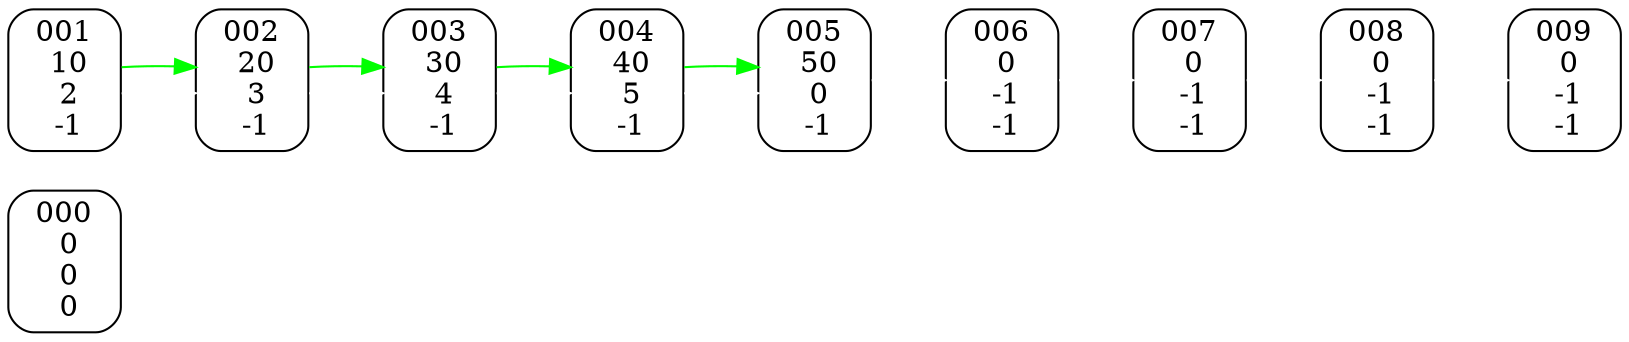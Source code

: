 digraph G {
	 rankdir = LR;
	node000 [shape = Mrecord; label = "{000\n  0\n  0\n  0}" ];
	node001 [shape = Mrecord; label = "{001\n 10\n  2\n -1}" ];
	node002 [shape = Mrecord; label = "{002\n 20\n  3\n -1}" ];
	node003 [shape = Mrecord; label = "{003\n 30\n  4\n -1}" ];
	node004 [shape = Mrecord; label = "{004\n 40\n  5\n -1}" ];
	node005 [shape = Mrecord; label = "{005\n 50\n  0\n -1}" ];
	node006 [shape = Mrecord; label = "{006\n  0\n -1\n -1}" ];
	node007 [shape = Mrecord; label = "{007\n  0\n -1\n -1}" ];
	node008 [shape = Mrecord; label = "{008\n  0\n -1\n -1}" ];
	node009 [shape = Mrecord; label = "{009\n  0\n -1\n -1}" ];

	node001 -> node002 [weight=1000; color=white; ];
	node002 -> node003 [weight=1000; color=white; ];
	node003 -> node004 [weight=1000; color=white; ];
	node004 -> node005 [weight=1000; color=white; ];
	node005 -> node006 [weight=1000; color=white; ];
	node006 -> node007 [weight=1000; color=white; ];
	node007 -> node008 [weight=1000; color=white; ];
	node008 -> node009 [weight=1000; color=white; ];

	node001 -> node002 [ color=green; ];
	node002 -> node003 [ color=green; ];
	node003 -> node004 [ color=green; ];
	node004 -> node005 [ color=green; ];

}
